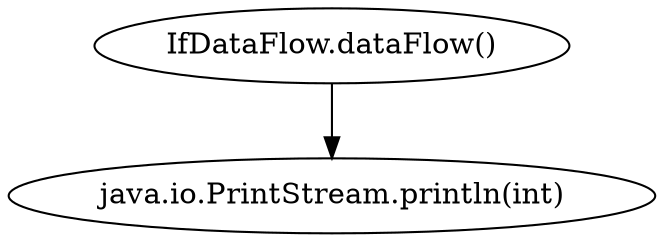 digraph G {
  1 [ label="IfDataFlow.dataFlow()" ];
  2 [ label="java.io.PrintStream.println(int)" ];
  1 -> 2;
}
